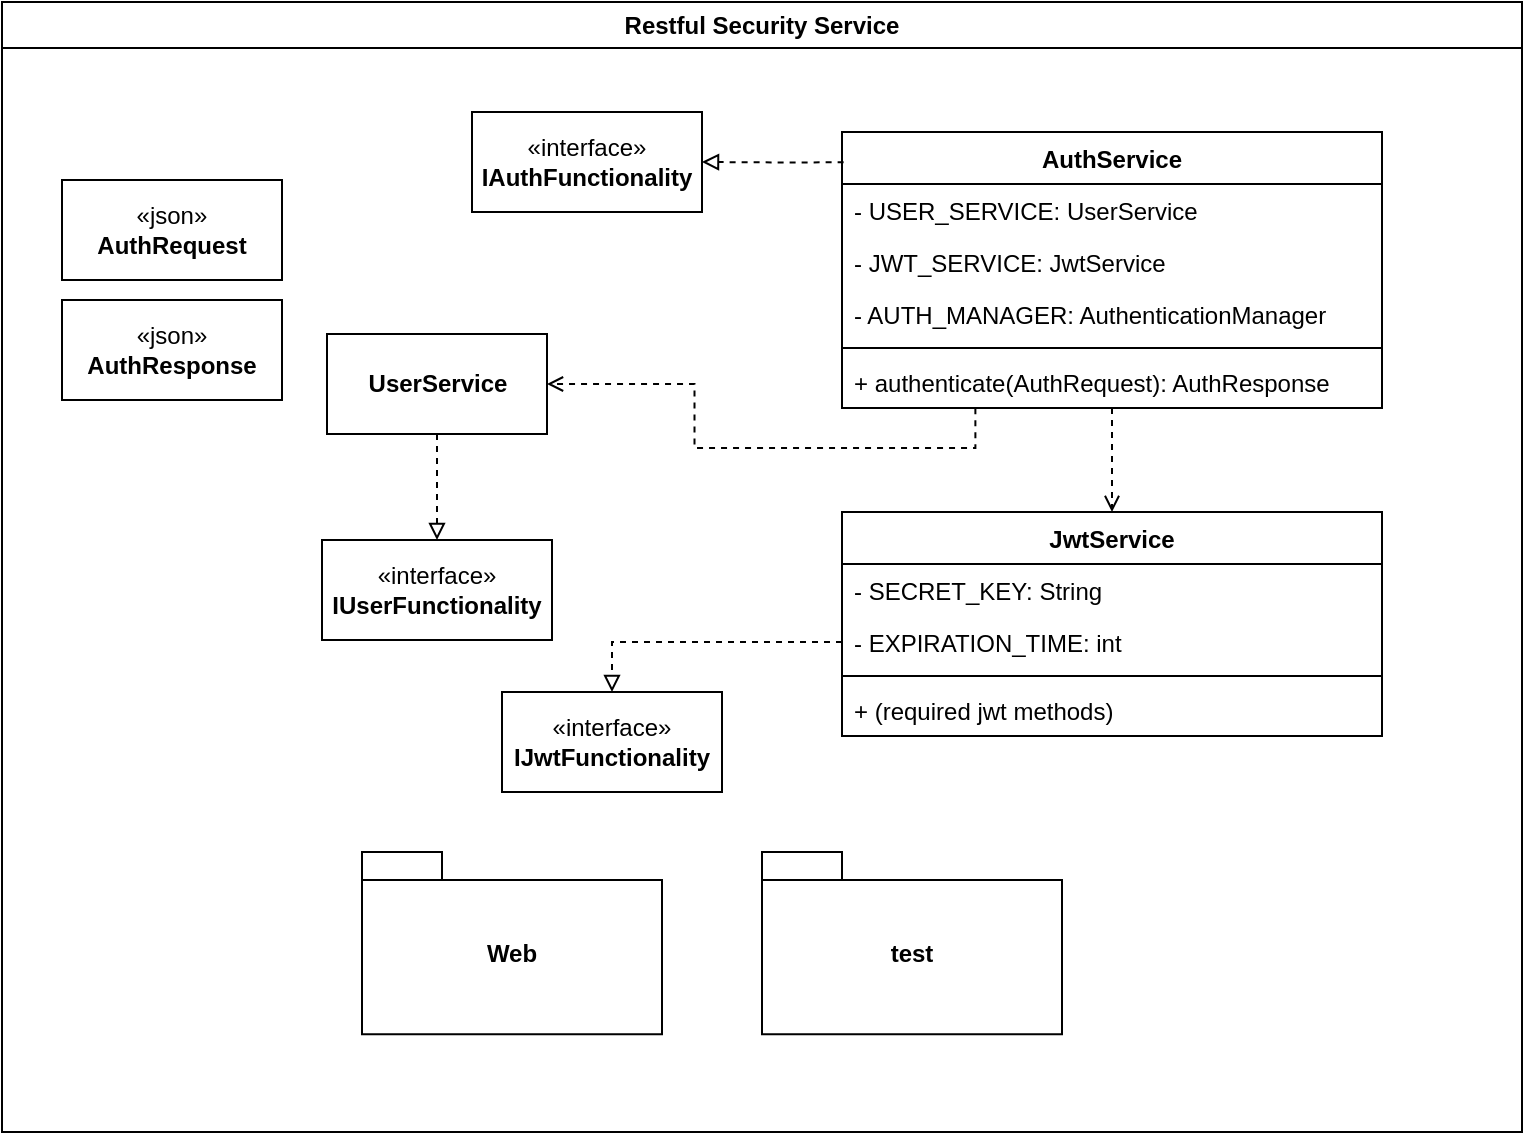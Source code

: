<mxfile version="23.1.2" type="device">
  <diagram name="Page-1" id="jT2SBeqgrpjNxPlv2E6v">
    <mxGraphModel dx="732" dy="500" grid="1" gridSize="10" guides="1" tooltips="1" connect="1" arrows="1" fold="1" page="1" pageScale="1" pageWidth="1100" pageHeight="850" math="0" shadow="0">
      <root>
        <mxCell id="0" />
        <mxCell id="1" parent="0" />
        <mxCell id="Uovh46UTTe6WOonXCwlF-132" value="Restful Security Service" style="swimlane;whiteSpace=wrap;html=1;startSize=23;" parent="1" vertex="1">
          <mxGeometry x="20" y="85" width="760" height="565" as="geometry" />
        </mxCell>
        <mxCell id="wQ44f-bJAqMeGIP8EFis-25" value="test" style="shape=folder;fontStyle=1;spacingTop=10;tabWidth=40;tabHeight=14;tabPosition=left;html=1;whiteSpace=wrap;" parent="Uovh46UTTe6WOonXCwlF-132" vertex="1">
          <mxGeometry x="380" y="425.0" width="150" height="91.07" as="geometry" />
        </mxCell>
        <mxCell id="NYcZPSoy_YJI1oidksNC-21" value="«json»&lt;br&gt;&lt;b&gt;AuthRequest&lt;/b&gt;" style="html=1;whiteSpace=wrap;" parent="Uovh46UTTe6WOonXCwlF-132" vertex="1">
          <mxGeometry x="30" y="89" width="110" height="50" as="geometry" />
        </mxCell>
        <mxCell id="NYcZPSoy_YJI1oidksNC-22" value="«json»&lt;br&gt;&lt;b&gt;AuthResponse&lt;/b&gt;" style="html=1;whiteSpace=wrap;" parent="Uovh46UTTe6WOonXCwlF-132" vertex="1">
          <mxGeometry x="30" y="149" width="110" height="50" as="geometry" />
        </mxCell>
        <mxCell id="NYcZPSoy_YJI1oidksNC-54" value="" style="edgeStyle=orthogonalEdgeStyle;rounded=0;orthogonalLoop=1;jettySize=auto;html=1;entryX=0.5;entryY=0;entryDx=0;entryDy=0;endArrow=open;endFill=0;dashed=1;" parent="Uovh46UTTe6WOonXCwlF-132" source="NYcZPSoy_YJI1oidksNC-23" target="NYcZPSoy_YJI1oidksNC-36" edge="1">
          <mxGeometry relative="1" as="geometry" />
        </mxCell>
        <mxCell id="NYcZPSoy_YJI1oidksNC-23" value="AuthService" style="swimlane;fontStyle=1;align=center;verticalAlign=top;childLayout=stackLayout;horizontal=1;startSize=26;horizontalStack=0;resizeParent=1;resizeParentMax=0;resizeLast=0;collapsible=1;marginBottom=0;whiteSpace=wrap;html=1;" parent="Uovh46UTTe6WOonXCwlF-132" vertex="1">
          <mxGeometry x="420" y="65" width="270" height="138" as="geometry" />
        </mxCell>
        <mxCell id="NYcZPSoy_YJI1oidksNC-24" value="- USER_SERVICE: UserService" style="text;strokeColor=none;fillColor=none;align=left;verticalAlign=top;spacingLeft=4;spacingRight=4;overflow=hidden;rotatable=0;points=[[0,0.5],[1,0.5]];portConstraint=eastwest;whiteSpace=wrap;html=1;" parent="NYcZPSoy_YJI1oidksNC-23" vertex="1">
          <mxGeometry y="26" width="270" height="26" as="geometry" />
        </mxCell>
        <mxCell id="NYcZPSoy_YJI1oidksNC-27" value="- JWT_SERVICE: JwtService" style="text;strokeColor=none;fillColor=none;align=left;verticalAlign=top;spacingLeft=4;spacingRight=4;overflow=hidden;rotatable=0;points=[[0,0.5],[1,0.5]];portConstraint=eastwest;whiteSpace=wrap;html=1;" parent="NYcZPSoy_YJI1oidksNC-23" vertex="1">
          <mxGeometry y="52" width="270" height="26" as="geometry" />
        </mxCell>
        <mxCell id="NYcZPSoy_YJI1oidksNC-28" value="- AUTH_MANAGER: AuthenticationManager" style="text;strokeColor=none;fillColor=none;align=left;verticalAlign=top;spacingLeft=4;spacingRight=4;overflow=hidden;rotatable=0;points=[[0,0.5],[1,0.5]];portConstraint=eastwest;whiteSpace=wrap;html=1;" parent="NYcZPSoy_YJI1oidksNC-23" vertex="1">
          <mxGeometry y="78" width="270" height="26" as="geometry" />
        </mxCell>
        <mxCell id="NYcZPSoy_YJI1oidksNC-25" value="" style="line;strokeWidth=1;fillColor=none;align=left;verticalAlign=middle;spacingTop=-1;spacingLeft=3;spacingRight=3;rotatable=0;labelPosition=right;points=[];portConstraint=eastwest;strokeColor=inherit;" parent="NYcZPSoy_YJI1oidksNC-23" vertex="1">
          <mxGeometry y="104" width="270" height="8" as="geometry" />
        </mxCell>
        <mxCell id="NYcZPSoy_YJI1oidksNC-26" value="+ authenticate(AuthRequest): AuthResponse" style="text;strokeColor=none;fillColor=none;align=left;verticalAlign=top;spacingLeft=4;spacingRight=4;overflow=hidden;rotatable=0;points=[[0,0.5],[1,0.5]];portConstraint=eastwest;whiteSpace=wrap;html=1;" parent="NYcZPSoy_YJI1oidksNC-23" vertex="1">
          <mxGeometry y="112" width="270" height="26" as="geometry" />
        </mxCell>
        <mxCell id="NYcZPSoy_YJI1oidksNC-50" value="" style="edgeStyle=orthogonalEdgeStyle;rounded=0;orthogonalLoop=1;jettySize=auto;html=1;endArrow=block;endFill=0;dashed=1;exitX=0;exitY=0.5;exitDx=0;exitDy=0;entryX=0.5;entryY=0;entryDx=0;entryDy=0;" parent="Uovh46UTTe6WOonXCwlF-132" source="NYcZPSoy_YJI1oidksNC-38" target="NYcZPSoy_YJI1oidksNC-74" edge="1">
          <mxGeometry relative="1" as="geometry">
            <mxPoint x="750" y="311" as="targetPoint" />
          </mxGeometry>
        </mxCell>
        <mxCell id="NYcZPSoy_YJI1oidksNC-36" value="JwtService" style="swimlane;fontStyle=1;align=center;verticalAlign=top;childLayout=stackLayout;horizontal=1;startSize=26;horizontalStack=0;resizeParent=1;resizeParentMax=0;resizeLast=0;collapsible=1;marginBottom=0;whiteSpace=wrap;html=1;" parent="Uovh46UTTe6WOonXCwlF-132" vertex="1">
          <mxGeometry x="420" y="255" width="270" height="112" as="geometry" />
        </mxCell>
        <mxCell id="NYcZPSoy_YJI1oidksNC-37" value="- SECRET_KEY: String" style="text;strokeColor=none;fillColor=none;align=left;verticalAlign=top;spacingLeft=4;spacingRight=4;overflow=hidden;rotatable=0;points=[[0,0.5],[1,0.5]];portConstraint=eastwest;whiteSpace=wrap;html=1;" parent="NYcZPSoy_YJI1oidksNC-36" vertex="1">
          <mxGeometry y="26" width="270" height="26" as="geometry" />
        </mxCell>
        <mxCell id="NYcZPSoy_YJI1oidksNC-38" value="- EXPIRATION_TIME: int" style="text;strokeColor=none;fillColor=none;align=left;verticalAlign=top;spacingLeft=4;spacingRight=4;overflow=hidden;rotatable=0;points=[[0,0.5],[1,0.5]];portConstraint=eastwest;whiteSpace=wrap;html=1;" parent="NYcZPSoy_YJI1oidksNC-36" vertex="1">
          <mxGeometry y="52" width="270" height="26" as="geometry" />
        </mxCell>
        <mxCell id="NYcZPSoy_YJI1oidksNC-40" value="" style="line;strokeWidth=1;fillColor=none;align=left;verticalAlign=middle;spacingTop=-1;spacingLeft=3;spacingRight=3;rotatable=0;labelPosition=right;points=[];portConstraint=eastwest;strokeColor=inherit;" parent="NYcZPSoy_YJI1oidksNC-36" vertex="1">
          <mxGeometry y="78" width="270" height="8" as="geometry" />
        </mxCell>
        <mxCell id="NYcZPSoy_YJI1oidksNC-41" value="+ (required jwt methods)" style="text;strokeColor=none;fillColor=none;align=left;verticalAlign=top;spacingLeft=4;spacingRight=4;overflow=hidden;rotatable=0;points=[[0,0.5],[1,0.5]];portConstraint=eastwest;whiteSpace=wrap;html=1;" parent="NYcZPSoy_YJI1oidksNC-36" vertex="1">
          <mxGeometry y="86" width="270" height="26" as="geometry" />
        </mxCell>
        <mxCell id="NYcZPSoy_YJI1oidksNC-42" value="«interface»&lt;br&gt;&lt;b&gt;IAuthFunctionality&lt;/b&gt;" style="html=1;whiteSpace=wrap;" parent="Uovh46UTTe6WOonXCwlF-132" vertex="1">
          <mxGeometry x="235" y="55" width="115" height="50" as="geometry" />
        </mxCell>
        <mxCell id="NYcZPSoy_YJI1oidksNC-44" value="«interface»&lt;br&gt;&lt;b&gt;IUserFunctionality&lt;/b&gt;" style="html=1;whiteSpace=wrap;" parent="Uovh46UTTe6WOonXCwlF-132" vertex="1">
          <mxGeometry x="160" y="269" width="115" height="50" as="geometry" />
        </mxCell>
        <mxCell id="NYcZPSoy_YJI1oidksNC-53" value="" style="edgeStyle=orthogonalEdgeStyle;rounded=0;orthogonalLoop=1;jettySize=auto;html=1;endArrow=block;endFill=0;dashed=1;" parent="Uovh46UTTe6WOonXCwlF-132" source="NYcZPSoy_YJI1oidksNC-35" target="NYcZPSoy_YJI1oidksNC-44" edge="1">
          <mxGeometry relative="1" as="geometry" />
        </mxCell>
        <mxCell id="NYcZPSoy_YJI1oidksNC-35" value="&lt;b&gt;UserService&lt;/b&gt;" style="html=1;whiteSpace=wrap;" parent="Uovh46UTTe6WOonXCwlF-132" vertex="1">
          <mxGeometry x="162.5" y="166" width="110" height="50" as="geometry" />
        </mxCell>
        <mxCell id="NYcZPSoy_YJI1oidksNC-55" style="edgeStyle=orthogonalEdgeStyle;rounded=0;orthogonalLoop=1;jettySize=auto;html=1;exitX=0.247;exitY=1.007;exitDx=0;exitDy=0;entryX=1;entryY=0.5;entryDx=0;entryDy=0;exitPerimeter=0;endArrow=open;endFill=0;dashed=1;" parent="Uovh46UTTe6WOonXCwlF-132" source="NYcZPSoy_YJI1oidksNC-26" target="NYcZPSoy_YJI1oidksNC-35" edge="1">
          <mxGeometry relative="1" as="geometry" />
        </mxCell>
        <mxCell id="NYcZPSoy_YJI1oidksNC-73" style="edgeStyle=orthogonalEdgeStyle;rounded=0;orthogonalLoop=1;jettySize=auto;html=1;exitX=0.003;exitY=0.11;exitDx=0;exitDy=0;entryX=1;entryY=0.5;entryDx=0;entryDy=0;exitPerimeter=0;endArrow=block;endFill=0;dashed=1;" parent="Uovh46UTTe6WOonXCwlF-132" source="NYcZPSoy_YJI1oidksNC-23" target="NYcZPSoy_YJI1oidksNC-42" edge="1">
          <mxGeometry relative="1" as="geometry" />
        </mxCell>
        <mxCell id="NYcZPSoy_YJI1oidksNC-74" value="«interface»&lt;br&gt;&lt;b&gt;IJwtFunctionality&lt;/b&gt;" style="html=1;whiteSpace=wrap;" parent="Uovh46UTTe6WOonXCwlF-132" vertex="1">
          <mxGeometry x="250" y="345" width="110" height="50" as="geometry" />
        </mxCell>
        <mxCell id="NxI7IAviqJ1w66rtW4IR-1" value="Web" style="shape=folder;fontStyle=1;spacingTop=10;tabWidth=40;tabHeight=14;tabPosition=left;html=1;whiteSpace=wrap;" parent="Uovh46UTTe6WOonXCwlF-132" vertex="1">
          <mxGeometry x="180" y="425.0" width="150" height="91.07" as="geometry" />
        </mxCell>
      </root>
    </mxGraphModel>
  </diagram>
</mxfile>
